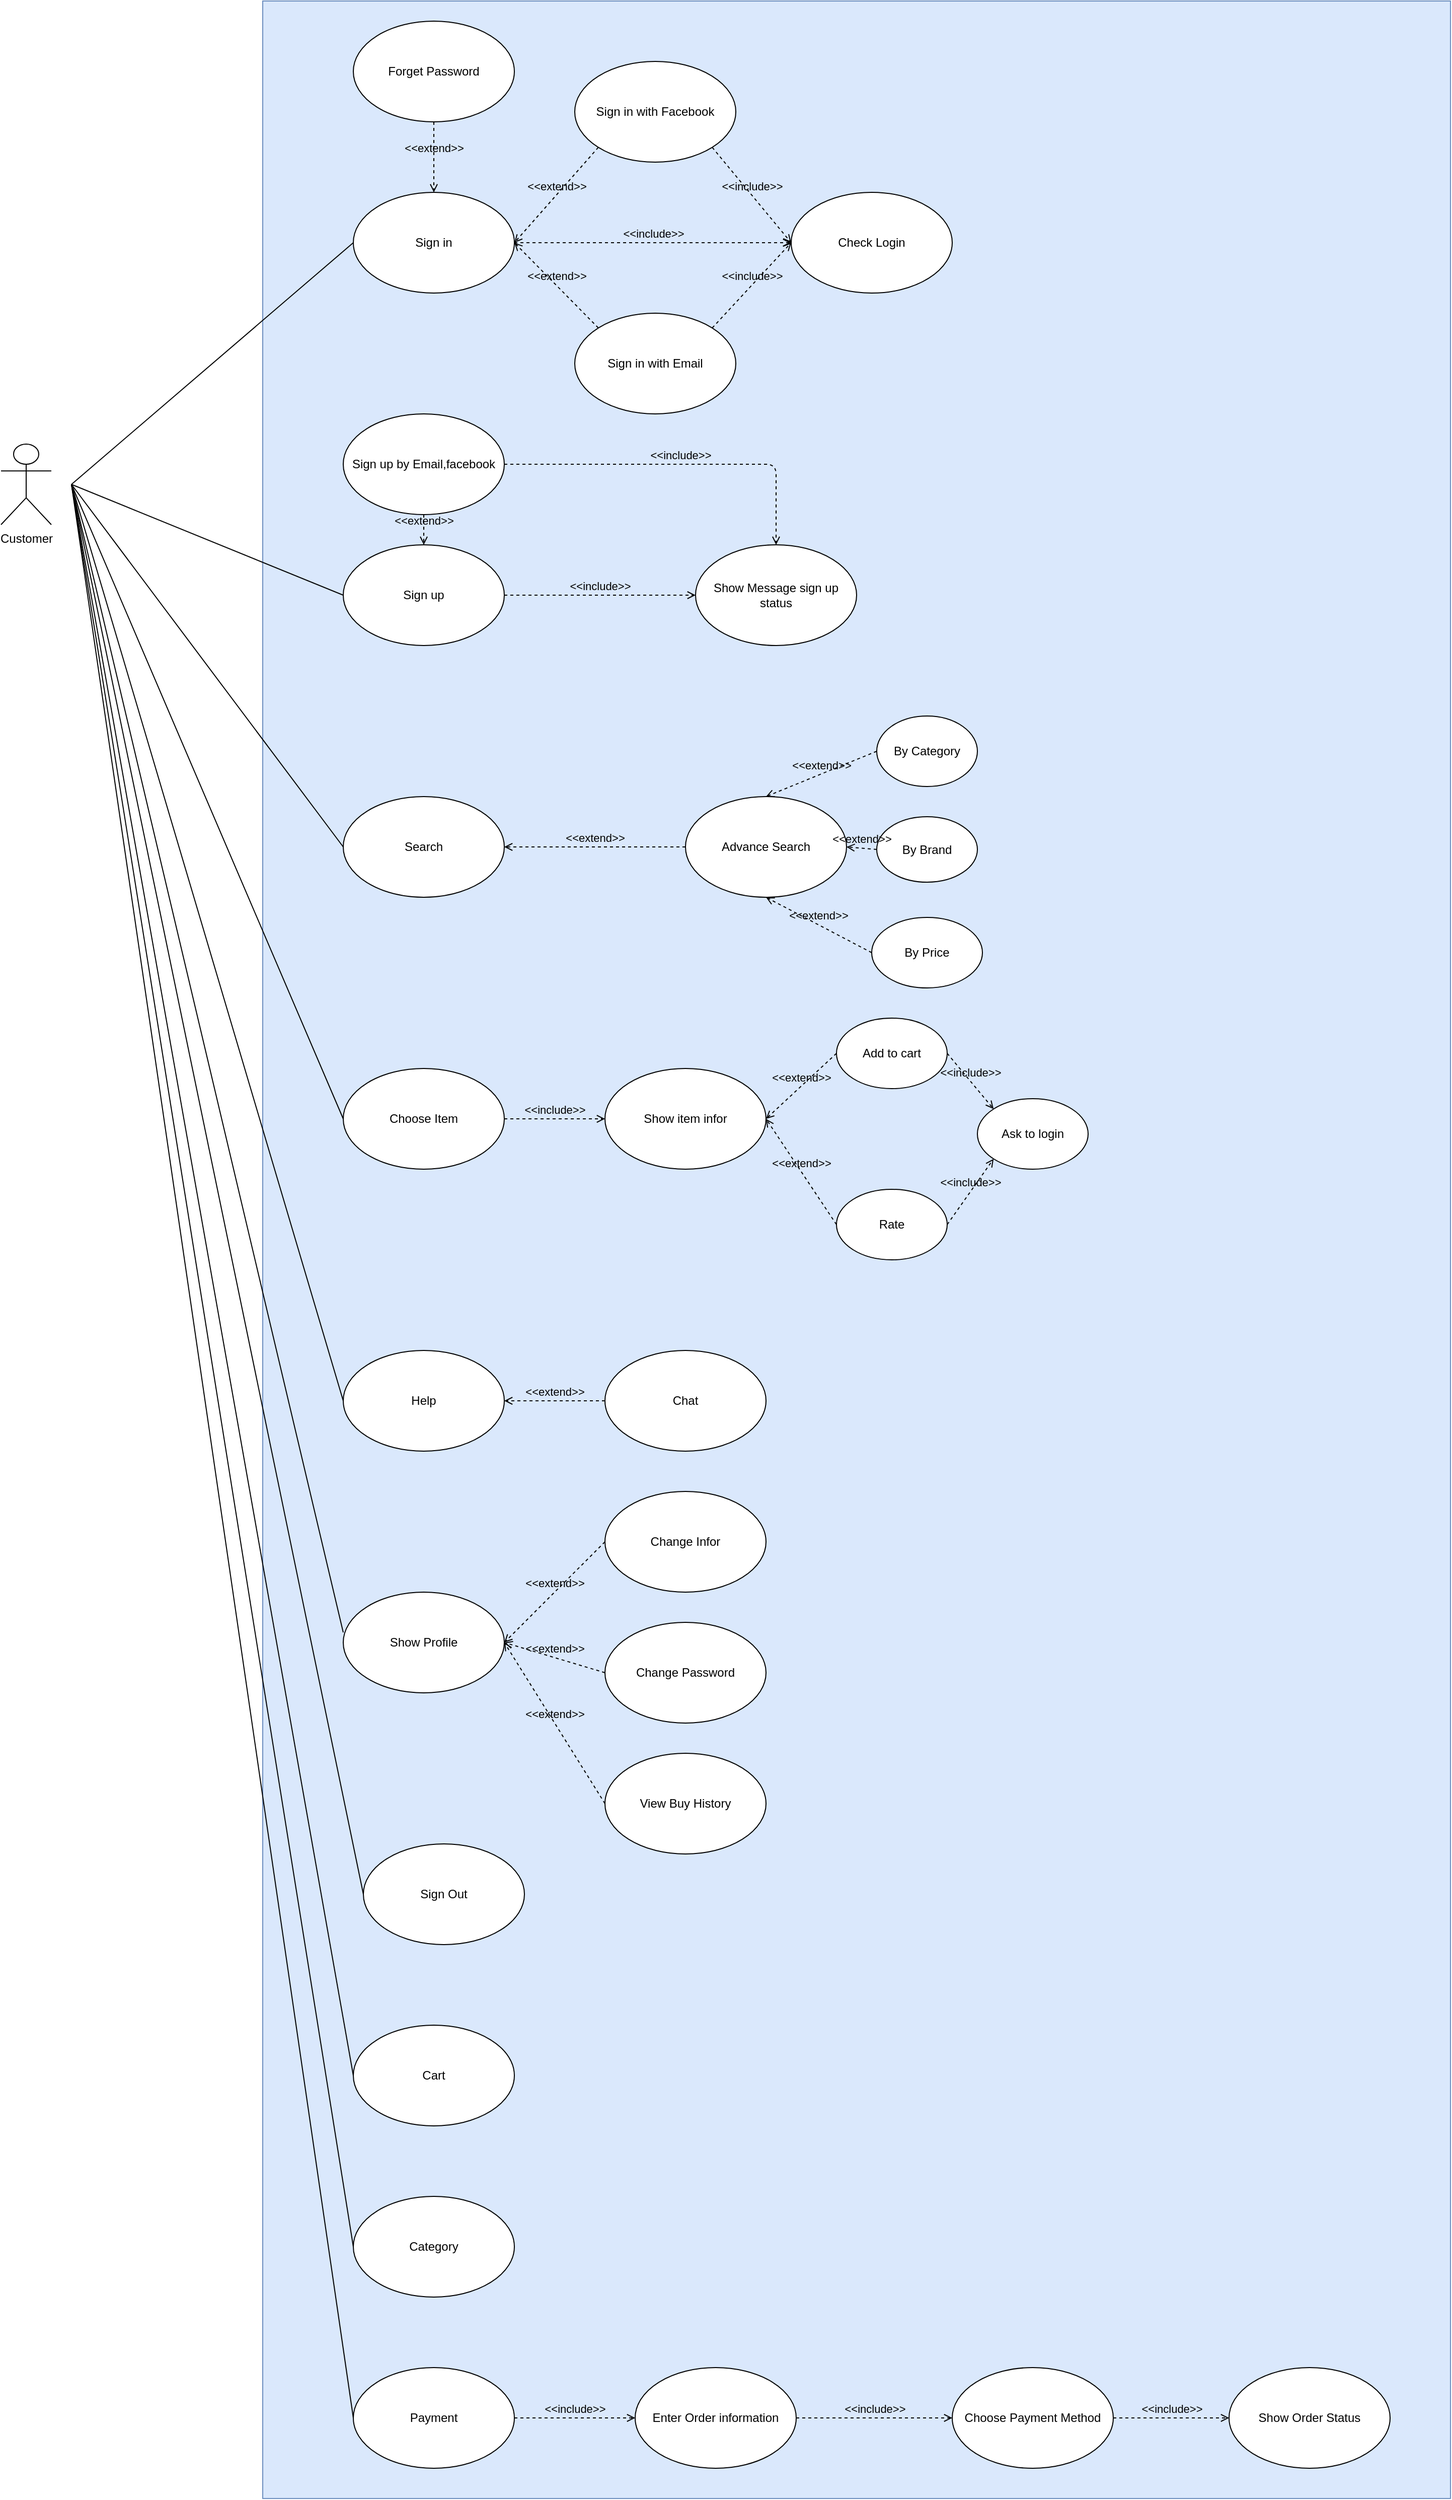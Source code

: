<mxfile version="14.7.2" type="device"><diagram id="FuwYtHKng3kw1tdYm3NN" name="Page-1"><mxGraphModel dx="1319" dy="1904" grid="1" gridSize="10" guides="1" tooltips="1" connect="1" arrows="1" fold="1" page="1" pageScale="1" pageWidth="850" pageHeight="1100" math="0" shadow="0"><root><mxCell id="0"/><mxCell id="1" parent="0"/><mxCell id="vrG_BqVYYaVgPE3R6DJF-10" value="" style="rounded=0;whiteSpace=wrap;html=1;strokeColor=#6c8ebf;fillColor=#dae8fc;" parent="1" vertex="1"><mxGeometry x="360" y="-110" width="1180" height="2480" as="geometry"/></mxCell><mxCell id="vrG_BqVYYaVgPE3R6DJF-18" value="Customer" style="shape=umlActor;verticalLabelPosition=bottom;verticalAlign=top;html=1;" parent="1" vertex="1"><mxGeometry x="100" y="330" width="50" height="80" as="geometry"/></mxCell><mxCell id="vrG_BqVYYaVgPE3R6DJF-21" value="" style="endArrow=none;html=1;entryX=0;entryY=0.5;entryDx=0;entryDy=0;" parent="1" target="aOPvwln-VuRNfRY62x2y-16" edge="1"><mxGeometry width="50" height="50" relative="1" as="geometry"><mxPoint x="170" y="370" as="sourcePoint"/><mxPoint x="450" y="180" as="targetPoint"/></mxGeometry></mxCell><mxCell id="vrG_BqVYYaVgPE3R6DJF-23" value="Sign up" style="ellipse;whiteSpace=wrap;html=1;" parent="1" vertex="1"><mxGeometry x="440" y="430" width="160" height="100" as="geometry"/></mxCell><mxCell id="vrG_BqVYYaVgPE3R6DJF-24" value="" style="endArrow=none;html=1;entryX=0;entryY=0.5;entryDx=0;entryDy=0;" parent="1" target="vrG_BqVYYaVgPE3R6DJF-23" edge="1"><mxGeometry width="50" height="50" relative="1" as="geometry"><mxPoint x="170" y="370" as="sourcePoint"/><mxPoint x="450" y="380" as="targetPoint"/></mxGeometry></mxCell><mxCell id="vrG_BqVYYaVgPE3R6DJF-26" value="Search" style="ellipse;whiteSpace=wrap;html=1;" parent="1" vertex="1"><mxGeometry x="440" y="680" width="160" height="100" as="geometry"/></mxCell><mxCell id="vrG_BqVYYaVgPE3R6DJF-27" value="Choose Item" style="ellipse;whiteSpace=wrap;html=1;" parent="1" vertex="1"><mxGeometry x="440" y="950" width="160" height="100" as="geometry"/></mxCell><mxCell id="vrG_BqVYYaVgPE3R6DJF-29" value="Help" style="ellipse;whiteSpace=wrap;html=1;" parent="1" vertex="1"><mxGeometry x="440" y="1230" width="160" height="100" as="geometry"/></mxCell><mxCell id="vrG_BqVYYaVgPE3R6DJF-30" value="Show Profile" style="ellipse;whiteSpace=wrap;html=1;" parent="1" vertex="1"><mxGeometry x="440" y="1470" width="160" height="100" as="geometry"/></mxCell><mxCell id="vrG_BqVYYaVgPE3R6DJF-31" value="Sign Out" style="ellipse;whiteSpace=wrap;html=1;" parent="1" vertex="1"><mxGeometry x="460" y="1720" width="160" height="100" as="geometry"/></mxCell><mxCell id="vrG_BqVYYaVgPE3R6DJF-36" value="Sign up by Email,facebook" style="ellipse;whiteSpace=wrap;html=1;" parent="1" vertex="1"><mxGeometry x="440" y="300" width="160" height="100" as="geometry"/></mxCell><mxCell id="vrG_BqVYYaVgPE3R6DJF-38" value="&amp;lt;&amp;lt;extend&amp;gt;&amp;gt;" style="html=1;verticalAlign=bottom;labelBackgroundColor=none;endArrow=open;endFill=0;dashed=1;exitX=0.5;exitY=1;exitDx=0;exitDy=0;entryX=0.5;entryY=0;entryDx=0;entryDy=0;" parent="1" source="vrG_BqVYYaVgPE3R6DJF-36" target="vrG_BqVYYaVgPE3R6DJF-23" edge="1"><mxGeometry width="160" relative="1" as="geometry"><mxPoint x="530" y="120" as="sourcePoint"/><mxPoint x="530" y="170" as="targetPoint"/></mxGeometry></mxCell><mxCell id="vrG_BqVYYaVgPE3R6DJF-39" value="Show Message sign up status" style="ellipse;whiteSpace=wrap;html=1;" parent="1" vertex="1"><mxGeometry x="790" y="430" width="160" height="100" as="geometry"/></mxCell><mxCell id="vrG_BqVYYaVgPE3R6DJF-40" value="&amp;lt;&amp;lt;include&amp;gt;&amp;gt;" style="html=1;verticalAlign=bottom;labelBackgroundColor=none;endArrow=open;endFill=0;dashed=1;exitX=1;exitY=0.5;exitDx=0;exitDy=0;entryX=0;entryY=0.5;entryDx=0;entryDy=0;" parent="1" source="vrG_BqVYYaVgPE3R6DJF-23" target="vrG_BqVYYaVgPE3R6DJF-39" edge="1"><mxGeometry width="160" relative="1" as="geometry"><mxPoint x="610" y="220" as="sourcePoint"/><mxPoint x="800" y="220" as="targetPoint"/></mxGeometry></mxCell><mxCell id="vrG_BqVYYaVgPE3R6DJF-41" value="&amp;lt;&amp;lt;include&amp;gt;&amp;gt;" style="html=1;verticalAlign=bottom;labelBackgroundColor=none;endArrow=open;endFill=0;dashed=1;exitX=1;exitY=0.5;exitDx=0;exitDy=0;entryX=0.5;entryY=0;entryDx=0;entryDy=0;" parent="1" source="vrG_BqVYYaVgPE3R6DJF-36" target="vrG_BqVYYaVgPE3R6DJF-39" edge="1"><mxGeometry width="160" relative="1" as="geometry"><mxPoint x="610" y="70" as="sourcePoint"/><mxPoint x="880" y="170" as="targetPoint"/><Array as="points"><mxPoint x="870" y="350"/></Array></mxGeometry></mxCell><mxCell id="vrG_BqVYYaVgPE3R6DJF-43" value="Advance Search" style="ellipse;whiteSpace=wrap;html=1;" parent="1" vertex="1"><mxGeometry x="780" y="680" width="160" height="100" as="geometry"/></mxCell><mxCell id="vrG_BqVYYaVgPE3R6DJF-45" value="&amp;lt;&amp;lt;extend&amp;gt;&amp;gt;" style="html=1;verticalAlign=bottom;labelBackgroundColor=none;endArrow=open;endFill=0;dashed=1;exitX=0;exitY=0.5;exitDx=0;exitDy=0;entryX=1;entryY=0.5;entryDx=0;entryDy=0;" parent="1" source="vrG_BqVYYaVgPE3R6DJF-43" target="vrG_BqVYYaVgPE3R6DJF-26" edge="1"><mxGeometry width="160" relative="1" as="geometry"><mxPoint x="530" y="410" as="sourcePoint"/><mxPoint x="530" y="440" as="targetPoint"/></mxGeometry></mxCell><mxCell id="vrG_BqVYYaVgPE3R6DJF-46" value="By Category" style="ellipse;whiteSpace=wrap;html=1;" parent="1" vertex="1"><mxGeometry x="970" y="600" width="100" height="70" as="geometry"/></mxCell><mxCell id="vrG_BqVYYaVgPE3R6DJF-47" value="By Brand" style="ellipse;whiteSpace=wrap;html=1;" parent="1" vertex="1"><mxGeometry x="970" y="700" width="100" height="65" as="geometry"/></mxCell><mxCell id="vrG_BqVYYaVgPE3R6DJF-48" value="By Price" style="ellipse;whiteSpace=wrap;html=1;" parent="1" vertex="1"><mxGeometry x="965" y="800" width="110" height="70" as="geometry"/></mxCell><mxCell id="vrG_BqVYYaVgPE3R6DJF-49" value="&amp;lt;&amp;lt;extend&amp;gt;&amp;gt;" style="html=1;verticalAlign=bottom;labelBackgroundColor=none;endArrow=open;endFill=0;dashed=1;exitX=0;exitY=0.5;exitDx=0;exitDy=0;entryX=0.5;entryY=0;entryDx=0;entryDy=0;" parent="1" source="vrG_BqVYYaVgPE3R6DJF-46" target="vrG_BqVYYaVgPE3R6DJF-43" edge="1"><mxGeometry width="160" relative="1" as="geometry"><mxPoint x="790" y="740" as="sourcePoint"/><mxPoint x="610" y="740" as="targetPoint"/></mxGeometry></mxCell><mxCell id="vrG_BqVYYaVgPE3R6DJF-50" value="&amp;lt;&amp;lt;extend&amp;gt;&amp;gt;" style="html=1;verticalAlign=bottom;labelBackgroundColor=none;endArrow=open;endFill=0;dashed=1;exitX=0;exitY=0.5;exitDx=0;exitDy=0;" parent="1" source="vrG_BqVYYaVgPE3R6DJF-47" edge="1"><mxGeometry width="160" relative="1" as="geometry"><mxPoint x="800" y="750" as="sourcePoint"/><mxPoint x="940" y="730" as="targetPoint"/></mxGeometry></mxCell><mxCell id="vrG_BqVYYaVgPE3R6DJF-51" value="&amp;lt;&amp;lt;extend&amp;gt;&amp;gt;" style="html=1;verticalAlign=bottom;labelBackgroundColor=none;endArrow=open;endFill=0;dashed=1;exitX=0;exitY=0.5;exitDx=0;exitDy=0;entryX=0.5;entryY=1;entryDx=0;entryDy=0;" parent="1" source="vrG_BqVYYaVgPE3R6DJF-48" target="vrG_BqVYYaVgPE3R6DJF-43" edge="1"><mxGeometry width="160" relative="1" as="geometry"><mxPoint x="810" y="760" as="sourcePoint"/><mxPoint x="630" y="760" as="targetPoint"/></mxGeometry></mxCell><mxCell id="vrG_BqVYYaVgPE3R6DJF-52" value="" style="endArrow=none;html=1;entryX=0;entryY=0.5;entryDx=0;entryDy=0;" parent="1" target="vrG_BqVYYaVgPE3R6DJF-26" edge="1"><mxGeometry width="50" height="50" relative="1" as="geometry"><mxPoint x="170" y="370" as="sourcePoint"/><mxPoint x="450" y="490" as="targetPoint"/></mxGeometry></mxCell><mxCell id="vrG_BqVYYaVgPE3R6DJF-54" value="Show item infor" style="ellipse;whiteSpace=wrap;html=1;" parent="1" vertex="1"><mxGeometry x="700" y="950" width="160" height="100" as="geometry"/></mxCell><mxCell id="vrG_BqVYYaVgPE3R6DJF-56" value="Add to cart" style="ellipse;whiteSpace=wrap;html=1;" parent="1" vertex="1"><mxGeometry x="930" y="900" width="110" height="70" as="geometry"/></mxCell><mxCell id="vrG_BqVYYaVgPE3R6DJF-58" value="Rate" style="ellipse;whiteSpace=wrap;html=1;" parent="1" vertex="1"><mxGeometry x="930" y="1070" width="110" height="70" as="geometry"/></mxCell><mxCell id="vrG_BqVYYaVgPE3R6DJF-59" value="&amp;lt;&amp;lt;extend&amp;gt;&amp;gt;" style="html=1;verticalAlign=bottom;labelBackgroundColor=none;endArrow=open;endFill=0;dashed=1;exitX=0;exitY=0.5;exitDx=0;exitDy=0;entryX=1;entryY=0.5;entryDx=0;entryDy=0;" parent="1" source="vrG_BqVYYaVgPE3R6DJF-56" target="vrG_BqVYYaVgPE3R6DJF-54" edge="1"><mxGeometry width="160" relative="1" as="geometry"><mxPoint x="790" y="740" as="sourcePoint"/><mxPoint x="610" y="740" as="targetPoint"/></mxGeometry></mxCell><mxCell id="vrG_BqVYYaVgPE3R6DJF-60" value="&amp;lt;&amp;lt;extend&amp;gt;&amp;gt;" style="html=1;verticalAlign=bottom;labelBackgroundColor=none;endArrow=open;endFill=0;dashed=1;exitX=0;exitY=0.5;exitDx=0;exitDy=0;" parent="1" source="vrG_BqVYYaVgPE3R6DJF-58" edge="1"><mxGeometry width="160" relative="1" as="geometry"><mxPoint x="800" y="750" as="sourcePoint"/><mxPoint x="860" y="1000" as="targetPoint"/></mxGeometry></mxCell><mxCell id="vrG_BqVYYaVgPE3R6DJF-61" value="&amp;lt;&amp;lt;include&amp;gt;&amp;gt;" style="html=1;verticalAlign=bottom;labelBackgroundColor=none;endArrow=open;endFill=0;dashed=1;exitX=1;exitY=0.5;exitDx=0;exitDy=0;entryX=0;entryY=0.5;entryDx=0;entryDy=0;" parent="1" source="vrG_BqVYYaVgPE3R6DJF-27" target="vrG_BqVYYaVgPE3R6DJF-54" edge="1"><mxGeometry width="160" relative="1" as="geometry"><mxPoint x="610" y="220" as="sourcePoint"/><mxPoint x="800" y="220" as="targetPoint"/></mxGeometry></mxCell><mxCell id="vrG_BqVYYaVgPE3R6DJF-62" value="Ask to login" style="ellipse;whiteSpace=wrap;html=1;" parent="1" vertex="1"><mxGeometry x="1070" y="980" width="110" height="70" as="geometry"/></mxCell><mxCell id="vrG_BqVYYaVgPE3R6DJF-64" value="&amp;lt;&amp;lt;include&amp;gt;&amp;gt;" style="html=1;verticalAlign=bottom;labelBackgroundColor=none;endArrow=open;endFill=0;dashed=1;exitX=1;exitY=0.5;exitDx=0;exitDy=0;entryX=0;entryY=0;entryDx=0;entryDy=0;" parent="1" source="vrG_BqVYYaVgPE3R6DJF-56" target="vrG_BqVYYaVgPE3R6DJF-62" edge="1"><mxGeometry width="160" relative="1" as="geometry"><mxPoint x="610" y="1010" as="sourcePoint"/><mxPoint x="710" y="1010" as="targetPoint"/></mxGeometry></mxCell><mxCell id="vrG_BqVYYaVgPE3R6DJF-67" value="&amp;lt;&amp;lt;include&amp;gt;&amp;gt;" style="html=1;verticalAlign=bottom;labelBackgroundColor=none;endArrow=open;endFill=0;dashed=1;exitX=1;exitY=0.5;exitDx=0;exitDy=0;entryX=0;entryY=1;entryDx=0;entryDy=0;" parent="1" source="vrG_BqVYYaVgPE3R6DJF-58" target="vrG_BqVYYaVgPE3R6DJF-62" edge="1"><mxGeometry width="160" relative="1" as="geometry"><mxPoint x="610" y="1010" as="sourcePoint"/><mxPoint x="710" y="1010" as="targetPoint"/></mxGeometry></mxCell><mxCell id="vrG_BqVYYaVgPE3R6DJF-68" value="Chat" style="ellipse;whiteSpace=wrap;html=1;" parent="1" vertex="1"><mxGeometry x="700" y="1230" width="160" height="100" as="geometry"/></mxCell><mxCell id="vrG_BqVYYaVgPE3R6DJF-71" value="Change Infor" style="ellipse;whiteSpace=wrap;html=1;" parent="1" vertex="1"><mxGeometry x="700" y="1370" width="160" height="100" as="geometry"/></mxCell><mxCell id="vrG_BqVYYaVgPE3R6DJF-72" value="Change Password" style="ellipse;whiteSpace=wrap;html=1;" parent="1" vertex="1"><mxGeometry x="700" y="1500" width="160" height="100" as="geometry"/></mxCell><mxCell id="vrG_BqVYYaVgPE3R6DJF-73" value="View Buy History" style="ellipse;whiteSpace=wrap;html=1;" parent="1" vertex="1"><mxGeometry x="700" y="1630" width="160" height="100" as="geometry"/></mxCell><mxCell id="vrG_BqVYYaVgPE3R6DJF-74" value="&amp;lt;&amp;lt;extend&amp;gt;&amp;gt;" style="html=1;verticalAlign=bottom;labelBackgroundColor=none;endArrow=open;endFill=0;dashed=1;exitX=0;exitY=0.5;exitDx=0;exitDy=0;entryX=1;entryY=0.5;entryDx=0;entryDy=0;" parent="1" source="vrG_BqVYYaVgPE3R6DJF-71" target="vrG_BqVYYaVgPE3R6DJF-30" edge="1"><mxGeometry width="160" relative="1" as="geometry"><mxPoint x="610" y="1290" as="sourcePoint"/><mxPoint x="710" y="1290" as="targetPoint"/></mxGeometry></mxCell><mxCell id="vrG_BqVYYaVgPE3R6DJF-75" value="&amp;lt;&amp;lt;extend&amp;gt;&amp;gt;" style="html=1;verticalAlign=bottom;labelBackgroundColor=none;endArrow=open;endFill=0;dashed=1;exitX=0;exitY=0.5;exitDx=0;exitDy=0;" parent="1" source="vrG_BqVYYaVgPE3R6DJF-72" edge="1"><mxGeometry width="160" relative="1" as="geometry"><mxPoint x="620" y="1300" as="sourcePoint"/><mxPoint x="600" y="1520" as="targetPoint"/></mxGeometry></mxCell><mxCell id="vrG_BqVYYaVgPE3R6DJF-76" value="&amp;lt;&amp;lt;extend&amp;gt;&amp;gt;" style="html=1;verticalAlign=bottom;labelBackgroundColor=none;endArrow=open;endFill=0;dashed=1;exitX=0;exitY=0.5;exitDx=0;exitDy=0;entryX=1;entryY=0.5;entryDx=0;entryDy=0;" parent="1" source="vrG_BqVYYaVgPE3R6DJF-73" target="vrG_BqVYYaVgPE3R6DJF-30" edge="1"><mxGeometry width="160" relative="1" as="geometry"><mxPoint x="630" y="1310" as="sourcePoint"/><mxPoint x="730" y="1310" as="targetPoint"/></mxGeometry></mxCell><mxCell id="vrG_BqVYYaVgPE3R6DJF-77" value="&amp;lt;&amp;lt;extend&amp;gt;&amp;gt;" style="html=1;verticalAlign=bottom;labelBackgroundColor=none;endArrow=open;endFill=0;dashed=1;exitX=0;exitY=0.5;exitDx=0;exitDy=0;entryX=1;entryY=0.5;entryDx=0;entryDy=0;" parent="1" source="vrG_BqVYYaVgPE3R6DJF-68" target="vrG_BqVYYaVgPE3R6DJF-29" edge="1"><mxGeometry width="160" relative="1" as="geometry"><mxPoint x="710" y="1430" as="sourcePoint"/><mxPoint x="610" y="1530" as="targetPoint"/></mxGeometry></mxCell><mxCell id="vrG_BqVYYaVgPE3R6DJF-78" value="" style="endArrow=none;html=1;entryX=0;entryY=0.5;entryDx=0;entryDy=0;" parent="1" target="vrG_BqVYYaVgPE3R6DJF-27" edge="1"><mxGeometry width="50" height="50" relative="1" as="geometry"><mxPoint x="170" y="370" as="sourcePoint"/><mxPoint x="450" y="740" as="targetPoint"/></mxGeometry></mxCell><mxCell id="vrG_BqVYYaVgPE3R6DJF-79" value="" style="endArrow=none;html=1;entryX=0;entryY=0.5;entryDx=0;entryDy=0;" parent="1" target="vrG_BqVYYaVgPE3R6DJF-29" edge="1"><mxGeometry width="50" height="50" relative="1" as="geometry"><mxPoint x="170" y="370" as="sourcePoint"/><mxPoint x="460" y="750" as="targetPoint"/></mxGeometry></mxCell><mxCell id="vrG_BqVYYaVgPE3R6DJF-80" value="" style="endArrow=none;html=1;" parent="1" edge="1"><mxGeometry width="50" height="50" relative="1" as="geometry"><mxPoint x="170" y="370" as="sourcePoint"/><mxPoint x="440" y="1510" as="targetPoint"/></mxGeometry></mxCell><mxCell id="vrG_BqVYYaVgPE3R6DJF-81" value="" style="endArrow=none;html=1;entryX=0;entryY=0.5;entryDx=0;entryDy=0;" parent="1" target="vrG_BqVYYaVgPE3R6DJF-31" edge="1"><mxGeometry width="50" height="50" relative="1" as="geometry"><mxPoint x="170" y="370" as="sourcePoint"/><mxPoint x="480" y="770" as="targetPoint"/></mxGeometry></mxCell><mxCell id="jQRd8p_U8viPup1UF6Hw-2" value="Cart" style="ellipse;whiteSpace=wrap;html=1;" parent="1" vertex="1"><mxGeometry x="450" y="1900" width="160" height="100" as="geometry"/></mxCell><mxCell id="jQRd8p_U8viPup1UF6Hw-6" value="" style="endArrow=none;html=1;entryX=0;entryY=0.5;entryDx=0;entryDy=0;" parent="1" target="jQRd8p_U8viPup1UF6Hw-2" edge="1"><mxGeometry width="50" height="50" relative="1" as="geometry"><mxPoint x="170" y="370" as="sourcePoint"/><mxPoint x="690" y="410" as="targetPoint"/></mxGeometry></mxCell><mxCell id="aOPvwln-VuRNfRY62x2y-1" value="Category" style="ellipse;whiteSpace=wrap;html=1;" vertex="1" parent="1"><mxGeometry x="450" y="2070" width="160" height="100" as="geometry"/></mxCell><mxCell id="aOPvwln-VuRNfRY62x2y-2" value="Payment" style="ellipse;whiteSpace=wrap;html=1;" vertex="1" parent="1"><mxGeometry x="450" y="2240" width="160" height="100" as="geometry"/></mxCell><mxCell id="aOPvwln-VuRNfRY62x2y-3" value="&amp;lt;&amp;lt;include&amp;gt;&amp;gt;" style="html=1;verticalAlign=bottom;labelBackgroundColor=none;endArrow=open;endFill=0;dashed=1;exitX=1;exitY=0.5;exitDx=0;exitDy=0;entryX=0;entryY=0.5;entryDx=0;entryDy=0;" edge="1" parent="1" source="aOPvwln-VuRNfRY62x2y-2" target="aOPvwln-VuRNfRY62x2y-4"><mxGeometry width="160" relative="1" as="geometry"><mxPoint x="620" y="2289.5" as="sourcePoint"/><mxPoint x="720" y="2289.5" as="targetPoint"/></mxGeometry></mxCell><mxCell id="aOPvwln-VuRNfRY62x2y-4" value="Enter Order information" style="ellipse;whiteSpace=wrap;html=1;" vertex="1" parent="1"><mxGeometry x="730" y="2240" width="160" height="100" as="geometry"/></mxCell><mxCell id="aOPvwln-VuRNfRY62x2y-5" value="&amp;lt;&amp;lt;include&amp;gt;&amp;gt;" style="html=1;verticalAlign=bottom;labelBackgroundColor=none;endArrow=open;endFill=0;dashed=1;exitX=1;exitY=0.5;exitDx=0;exitDy=0;entryX=0;entryY=0.5;entryDx=0;entryDy=0;" edge="1" parent="1" source="aOPvwln-VuRNfRY62x2y-4" target="aOPvwln-VuRNfRY62x2y-6"><mxGeometry width="160" relative="1" as="geometry"><mxPoint x="925" y="2289.5" as="sourcePoint"/><mxPoint x="1030" y="2290" as="targetPoint"/></mxGeometry></mxCell><mxCell id="aOPvwln-VuRNfRY62x2y-6" value="Choose Payment Method" style="ellipse;whiteSpace=wrap;html=1;" vertex="1" parent="1"><mxGeometry x="1045" y="2240" width="160" height="100" as="geometry"/></mxCell><mxCell id="aOPvwln-VuRNfRY62x2y-8" value="&amp;lt;&amp;lt;include&amp;gt;&amp;gt;" style="html=1;verticalAlign=bottom;labelBackgroundColor=none;endArrow=open;endFill=0;dashed=1;exitX=1;exitY=0.5;exitDx=0;exitDy=0;entryX=0;entryY=0.5;entryDx=0;entryDy=0;" edge="1" parent="1" target="aOPvwln-VuRNfRY62x2y-9" source="aOPvwln-VuRNfRY62x2y-6"><mxGeometry width="160" relative="1" as="geometry"><mxPoint x="900" y="2300" as="sourcePoint"/><mxPoint x="1040" y="2300" as="targetPoint"/></mxGeometry></mxCell><mxCell id="aOPvwln-VuRNfRY62x2y-9" value="Show Order Status" style="ellipse;whiteSpace=wrap;html=1;" vertex="1" parent="1"><mxGeometry x="1320" y="2240" width="160" height="100" as="geometry"/></mxCell><mxCell id="aOPvwln-VuRNfRY62x2y-11" value="" style="endArrow=none;html=1;entryX=0;entryY=0.5;entryDx=0;entryDy=0;" edge="1" parent="1" target="aOPvwln-VuRNfRY62x2y-1"><mxGeometry width="50" height="50" relative="1" as="geometry"><mxPoint x="170" y="370" as="sourcePoint"/><mxPoint x="460" y="1960" as="targetPoint"/></mxGeometry></mxCell><mxCell id="aOPvwln-VuRNfRY62x2y-12" value="" style="endArrow=none;html=1;entryX=0;entryY=0.5;entryDx=0;entryDy=0;" edge="1" parent="1" target="aOPvwln-VuRNfRY62x2y-2"><mxGeometry width="50" height="50" relative="1" as="geometry"><mxPoint x="170" y="370" as="sourcePoint"/><mxPoint x="460" y="2130" as="targetPoint"/></mxGeometry></mxCell><mxCell id="aOPvwln-VuRNfRY62x2y-16" value="Sign in" style="ellipse;whiteSpace=wrap;html=1;" vertex="1" parent="1"><mxGeometry x="450" y="80" width="160" height="100" as="geometry"/></mxCell><mxCell id="aOPvwln-VuRNfRY62x2y-17" value="Sign in with Facebook" style="ellipse;whiteSpace=wrap;html=1;" vertex="1" parent="1"><mxGeometry x="670" y="-50" width="160" height="100" as="geometry"/></mxCell><mxCell id="aOPvwln-VuRNfRY62x2y-18" value="Sign in with Email" style="ellipse;whiteSpace=wrap;html=1;" vertex="1" parent="1"><mxGeometry x="670" y="200" width="160" height="100" as="geometry"/></mxCell><mxCell id="aOPvwln-VuRNfRY62x2y-19" value="Check Login" style="ellipse;whiteSpace=wrap;html=1;" vertex="1" parent="1"><mxGeometry x="885" y="80" width="160" height="100" as="geometry"/></mxCell><mxCell id="aOPvwln-VuRNfRY62x2y-20" value="&amp;lt;&amp;lt;extend&amp;gt;&amp;gt;" style="html=1;verticalAlign=bottom;labelBackgroundColor=none;endArrow=open;endFill=0;dashed=1;exitX=0;exitY=0;exitDx=0;exitDy=0;entryX=1;entryY=0.5;entryDx=0;entryDy=0;" edge="1" parent="1" source="aOPvwln-VuRNfRY62x2y-18" target="aOPvwln-VuRNfRY62x2y-16"><mxGeometry width="160" relative="1" as="geometry"><mxPoint x="530" y="410" as="sourcePoint"/><mxPoint x="530" y="440" as="targetPoint"/></mxGeometry></mxCell><mxCell id="aOPvwln-VuRNfRY62x2y-21" value="&amp;lt;&amp;lt;extend&amp;gt;&amp;gt;" style="html=1;verticalAlign=bottom;labelBackgroundColor=none;endArrow=open;endFill=0;dashed=1;exitX=0;exitY=1;exitDx=0;exitDy=0;entryX=1;entryY=0.5;entryDx=0;entryDy=0;" edge="1" parent="1" source="aOPvwln-VuRNfRY62x2y-17" target="aOPvwln-VuRNfRY62x2y-16"><mxGeometry width="160" relative="1" as="geometry"><mxPoint x="540" y="420" as="sourcePoint"/><mxPoint x="540" y="450" as="targetPoint"/></mxGeometry></mxCell><mxCell id="aOPvwln-VuRNfRY62x2y-22" value="&amp;lt;&amp;lt;include&amp;gt;&amp;gt;" style="html=1;verticalAlign=bottom;labelBackgroundColor=none;endArrow=open;endFill=0;dashed=1;exitX=1;exitY=1;exitDx=0;exitDy=0;entryX=0;entryY=0.5;entryDx=0;entryDy=0;" edge="1" parent="1" source="aOPvwln-VuRNfRY62x2y-17" target="aOPvwln-VuRNfRY62x2y-19"><mxGeometry width="160" relative="1" as="geometry"><mxPoint x="610" y="490" as="sourcePoint"/><mxPoint x="800" y="490" as="targetPoint"/></mxGeometry></mxCell><mxCell id="aOPvwln-VuRNfRY62x2y-23" value="&amp;lt;&amp;lt;include&amp;gt;&amp;gt;" style="html=1;verticalAlign=bottom;labelBackgroundColor=none;endArrow=open;endFill=0;dashed=1;exitX=1;exitY=0;exitDx=0;exitDy=0;entryX=0;entryY=0.5;entryDx=0;entryDy=0;" edge="1" parent="1" source="aOPvwln-VuRNfRY62x2y-18" target="aOPvwln-VuRNfRY62x2y-19"><mxGeometry width="160" relative="1" as="geometry"><mxPoint x="620" y="500" as="sourcePoint"/><mxPoint x="870" y="130" as="targetPoint"/></mxGeometry></mxCell><mxCell id="aOPvwln-VuRNfRY62x2y-24" value="Forget Password" style="ellipse;whiteSpace=wrap;html=1;" vertex="1" parent="1"><mxGeometry x="450" y="-90" width="160" height="100" as="geometry"/></mxCell><mxCell id="aOPvwln-VuRNfRY62x2y-25" value="&amp;lt;&amp;lt;include&amp;gt;&amp;gt;" style="html=1;verticalAlign=bottom;labelBackgroundColor=none;endArrow=open;endFill=0;dashed=1;exitX=1;exitY=0.5;exitDx=0;exitDy=0;entryX=0;entryY=0.5;entryDx=0;entryDy=0;" edge="1" parent="1" source="aOPvwln-VuRNfRY62x2y-16" target="aOPvwln-VuRNfRY62x2y-19"><mxGeometry width="160" relative="1" as="geometry"><mxPoint x="816.569" y="45.355" as="sourcePoint"/><mxPoint x="895" y="140" as="targetPoint"/></mxGeometry></mxCell><mxCell id="aOPvwln-VuRNfRY62x2y-27" value="&amp;lt;&amp;lt;extend&amp;gt;&amp;gt;" style="html=1;verticalAlign=bottom;labelBackgroundColor=none;endArrow=open;endFill=0;dashed=1;exitX=0.5;exitY=1;exitDx=0;exitDy=0;entryX=0.5;entryY=0;entryDx=0;entryDy=0;" edge="1" parent="1" source="aOPvwln-VuRNfRY62x2y-24" target="aOPvwln-VuRNfRY62x2y-16"><mxGeometry width="160" relative="1" as="geometry"><mxPoint x="703.431" y="45.355" as="sourcePoint"/><mxPoint x="620" y="140" as="targetPoint"/></mxGeometry></mxCell></root></mxGraphModel></diagram></mxfile>